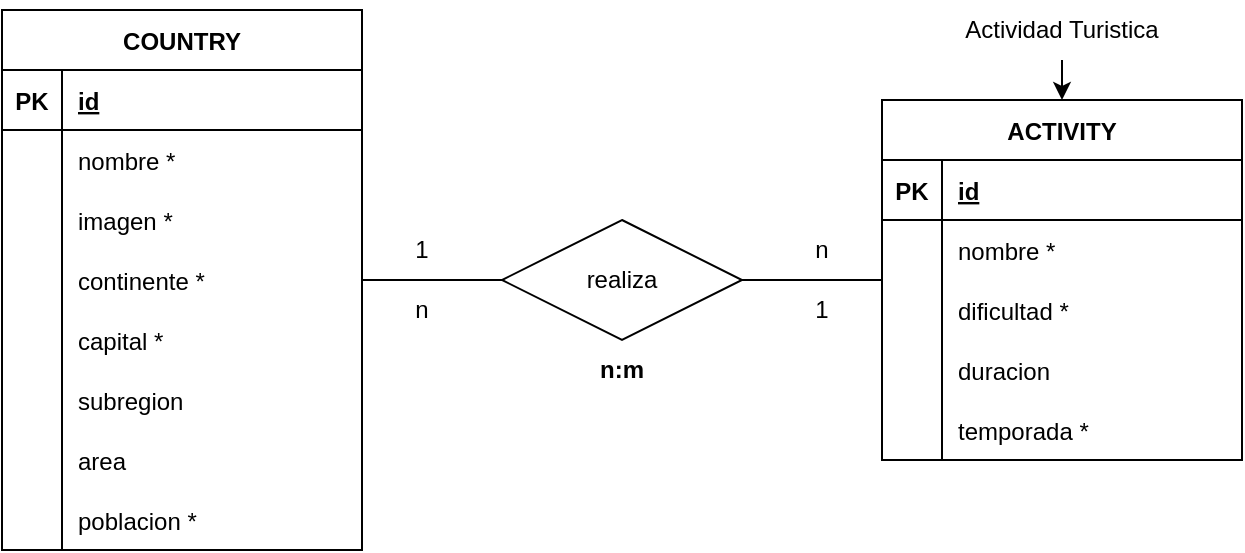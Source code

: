 <mxfile version="20.8.10" type="device"><diagram name="Modelo Entidad-Relacion (MER)" id="_hGGzAEYzQsQ9U1PO_si"><mxGraphModel dx="864" dy="526" grid="1" gridSize="10" guides="1" tooltips="1" connect="1" arrows="1" fold="1" page="1" pageScale="1" pageWidth="4681" pageHeight="3300" math="0" shadow="0"><root><mxCell id="0"/><mxCell id="1" parent="0"/><mxCell id="8cuVLPkMEkRm0gsegj_5-1" value="COUNTRY" style="shape=table;startSize=30;container=1;collapsible=1;childLayout=tableLayout;fixedRows=1;rowLines=0;fontStyle=1;align=center;resizeLast=1;" vertex="1" parent="1"><mxGeometry x="1100" y="745" width="180" height="270" as="geometry"/></mxCell><mxCell id="8cuVLPkMEkRm0gsegj_5-2" value="" style="shape=tableRow;horizontal=0;startSize=0;swimlaneHead=0;swimlaneBody=0;fillColor=none;collapsible=0;dropTarget=0;points=[[0,0.5],[1,0.5]];portConstraint=eastwest;top=0;left=0;right=0;bottom=1;" vertex="1" parent="8cuVLPkMEkRm0gsegj_5-1"><mxGeometry y="30" width="180" height="30" as="geometry"/></mxCell><mxCell id="8cuVLPkMEkRm0gsegj_5-3" value="PK" style="shape=partialRectangle;connectable=0;fillColor=none;top=0;left=0;bottom=0;right=0;fontStyle=1;overflow=hidden;" vertex="1" parent="8cuVLPkMEkRm0gsegj_5-2"><mxGeometry width="30" height="30" as="geometry"><mxRectangle width="30" height="30" as="alternateBounds"/></mxGeometry></mxCell><mxCell id="8cuVLPkMEkRm0gsegj_5-4" value="id" style="shape=partialRectangle;connectable=0;fillColor=none;top=0;left=0;bottom=0;right=0;align=left;spacingLeft=6;fontStyle=5;overflow=hidden;" vertex="1" parent="8cuVLPkMEkRm0gsegj_5-2"><mxGeometry x="30" width="150" height="30" as="geometry"><mxRectangle width="150" height="30" as="alternateBounds"/></mxGeometry></mxCell><mxCell id="8cuVLPkMEkRm0gsegj_5-5" value="" style="shape=tableRow;horizontal=0;startSize=0;swimlaneHead=0;swimlaneBody=0;fillColor=none;collapsible=0;dropTarget=0;points=[[0,0.5],[1,0.5]];portConstraint=eastwest;top=0;left=0;right=0;bottom=0;" vertex="1" parent="8cuVLPkMEkRm0gsegj_5-1"><mxGeometry y="60" width="180" height="30" as="geometry"/></mxCell><mxCell id="8cuVLPkMEkRm0gsegj_5-6" value="" style="shape=partialRectangle;connectable=0;fillColor=none;top=0;left=0;bottom=0;right=0;editable=1;overflow=hidden;" vertex="1" parent="8cuVLPkMEkRm0gsegj_5-5"><mxGeometry width="30" height="30" as="geometry"><mxRectangle width="30" height="30" as="alternateBounds"/></mxGeometry></mxCell><mxCell id="8cuVLPkMEkRm0gsegj_5-7" value="nombre *" style="shape=partialRectangle;connectable=0;fillColor=none;top=0;left=0;bottom=0;right=0;align=left;spacingLeft=6;overflow=hidden;" vertex="1" parent="8cuVLPkMEkRm0gsegj_5-5"><mxGeometry x="30" width="150" height="30" as="geometry"><mxRectangle width="150" height="30" as="alternateBounds"/></mxGeometry></mxCell><mxCell id="8cuVLPkMEkRm0gsegj_5-8" value="" style="shape=tableRow;horizontal=0;startSize=0;swimlaneHead=0;swimlaneBody=0;fillColor=none;collapsible=0;dropTarget=0;points=[[0,0.5],[1,0.5]];portConstraint=eastwest;top=0;left=0;right=0;bottom=0;" vertex="1" parent="8cuVLPkMEkRm0gsegj_5-1"><mxGeometry y="90" width="180" height="30" as="geometry"/></mxCell><mxCell id="8cuVLPkMEkRm0gsegj_5-9" value="" style="shape=partialRectangle;connectable=0;fillColor=none;top=0;left=0;bottom=0;right=0;editable=1;overflow=hidden;" vertex="1" parent="8cuVLPkMEkRm0gsegj_5-8"><mxGeometry width="30" height="30" as="geometry"><mxRectangle width="30" height="30" as="alternateBounds"/></mxGeometry></mxCell><mxCell id="8cuVLPkMEkRm0gsegj_5-10" value="imagen *" style="shape=partialRectangle;connectable=0;fillColor=none;top=0;left=0;bottom=0;right=0;align=left;spacingLeft=6;overflow=hidden;" vertex="1" parent="8cuVLPkMEkRm0gsegj_5-8"><mxGeometry x="30" width="150" height="30" as="geometry"><mxRectangle width="150" height="30" as="alternateBounds"/></mxGeometry></mxCell><mxCell id="8cuVLPkMEkRm0gsegj_5-11" value="" style="shape=tableRow;horizontal=0;startSize=0;swimlaneHead=0;swimlaneBody=0;fillColor=none;collapsible=0;dropTarget=0;points=[[0,0.5],[1,0.5]];portConstraint=eastwest;top=0;left=0;right=0;bottom=0;" vertex="1" parent="8cuVLPkMEkRm0gsegj_5-1"><mxGeometry y="120" width="180" height="30" as="geometry"/></mxCell><mxCell id="8cuVLPkMEkRm0gsegj_5-12" value="" style="shape=partialRectangle;connectable=0;fillColor=none;top=0;left=0;bottom=0;right=0;editable=1;overflow=hidden;" vertex="1" parent="8cuVLPkMEkRm0gsegj_5-11"><mxGeometry width="30" height="30" as="geometry"><mxRectangle width="30" height="30" as="alternateBounds"/></mxGeometry></mxCell><mxCell id="8cuVLPkMEkRm0gsegj_5-13" value="continente *" style="shape=partialRectangle;connectable=0;fillColor=none;top=0;left=0;bottom=0;right=0;align=left;spacingLeft=6;overflow=hidden;" vertex="1" parent="8cuVLPkMEkRm0gsegj_5-11"><mxGeometry x="30" width="150" height="30" as="geometry"><mxRectangle width="150" height="30" as="alternateBounds"/></mxGeometry></mxCell><mxCell id="8cuVLPkMEkRm0gsegj_5-14" value="" style="shape=tableRow;horizontal=0;startSize=0;swimlaneHead=0;swimlaneBody=0;fillColor=none;collapsible=0;dropTarget=0;points=[[0,0.5],[1,0.5]];portConstraint=eastwest;top=0;left=0;right=0;bottom=0;" vertex="1" parent="8cuVLPkMEkRm0gsegj_5-1"><mxGeometry y="150" width="180" height="30" as="geometry"/></mxCell><mxCell id="8cuVLPkMEkRm0gsegj_5-15" value="" style="shape=partialRectangle;connectable=0;fillColor=none;top=0;left=0;bottom=0;right=0;editable=1;overflow=hidden;" vertex="1" parent="8cuVLPkMEkRm0gsegj_5-14"><mxGeometry width="30" height="30" as="geometry"><mxRectangle width="30" height="30" as="alternateBounds"/></mxGeometry></mxCell><mxCell id="8cuVLPkMEkRm0gsegj_5-16" value="capital *" style="shape=partialRectangle;connectable=0;fillColor=none;top=0;left=0;bottom=0;right=0;align=left;spacingLeft=6;overflow=hidden;" vertex="1" parent="8cuVLPkMEkRm0gsegj_5-14"><mxGeometry x="30" width="150" height="30" as="geometry"><mxRectangle width="150" height="30" as="alternateBounds"/></mxGeometry></mxCell><mxCell id="8cuVLPkMEkRm0gsegj_5-17" value="" style="shape=tableRow;horizontal=0;startSize=0;swimlaneHead=0;swimlaneBody=0;fillColor=none;collapsible=0;dropTarget=0;points=[[0,0.5],[1,0.5]];portConstraint=eastwest;top=0;left=0;right=0;bottom=0;" vertex="1" parent="8cuVLPkMEkRm0gsegj_5-1"><mxGeometry y="180" width="180" height="30" as="geometry"/></mxCell><mxCell id="8cuVLPkMEkRm0gsegj_5-18" value="" style="shape=partialRectangle;connectable=0;fillColor=none;top=0;left=0;bottom=0;right=0;editable=1;overflow=hidden;" vertex="1" parent="8cuVLPkMEkRm0gsegj_5-17"><mxGeometry width="30" height="30" as="geometry"><mxRectangle width="30" height="30" as="alternateBounds"/></mxGeometry></mxCell><mxCell id="8cuVLPkMEkRm0gsegj_5-19" value="subregion" style="shape=partialRectangle;connectable=0;fillColor=none;top=0;left=0;bottom=0;right=0;align=left;spacingLeft=6;overflow=hidden;" vertex="1" parent="8cuVLPkMEkRm0gsegj_5-17"><mxGeometry x="30" width="150" height="30" as="geometry"><mxRectangle width="150" height="30" as="alternateBounds"/></mxGeometry></mxCell><mxCell id="8cuVLPkMEkRm0gsegj_5-20" value="" style="shape=tableRow;horizontal=0;startSize=0;swimlaneHead=0;swimlaneBody=0;fillColor=none;collapsible=0;dropTarget=0;points=[[0,0.5],[1,0.5]];portConstraint=eastwest;top=0;left=0;right=0;bottom=0;" vertex="1" parent="8cuVLPkMEkRm0gsegj_5-1"><mxGeometry y="210" width="180" height="30" as="geometry"/></mxCell><mxCell id="8cuVLPkMEkRm0gsegj_5-21" value="" style="shape=partialRectangle;connectable=0;fillColor=none;top=0;left=0;bottom=0;right=0;editable=1;overflow=hidden;" vertex="1" parent="8cuVLPkMEkRm0gsegj_5-20"><mxGeometry width="30" height="30" as="geometry"><mxRectangle width="30" height="30" as="alternateBounds"/></mxGeometry></mxCell><mxCell id="8cuVLPkMEkRm0gsegj_5-22" value="area" style="shape=partialRectangle;connectable=0;fillColor=none;top=0;left=0;bottom=0;right=0;align=left;spacingLeft=6;overflow=hidden;" vertex="1" parent="8cuVLPkMEkRm0gsegj_5-20"><mxGeometry x="30" width="150" height="30" as="geometry"><mxRectangle width="150" height="30" as="alternateBounds"/></mxGeometry></mxCell><mxCell id="8cuVLPkMEkRm0gsegj_5-23" value="" style="shape=tableRow;horizontal=0;startSize=0;swimlaneHead=0;swimlaneBody=0;fillColor=none;collapsible=0;dropTarget=0;points=[[0,0.5],[1,0.5]];portConstraint=eastwest;top=0;left=0;right=0;bottom=0;" vertex="1" parent="8cuVLPkMEkRm0gsegj_5-1"><mxGeometry y="240" width="180" height="30" as="geometry"/></mxCell><mxCell id="8cuVLPkMEkRm0gsegj_5-24" value="" style="shape=partialRectangle;connectable=0;fillColor=none;top=0;left=0;bottom=0;right=0;editable=1;overflow=hidden;" vertex="1" parent="8cuVLPkMEkRm0gsegj_5-23"><mxGeometry width="30" height="30" as="geometry"><mxRectangle width="30" height="30" as="alternateBounds"/></mxGeometry></mxCell><mxCell id="8cuVLPkMEkRm0gsegj_5-25" value="poblacion *" style="shape=partialRectangle;connectable=0;fillColor=none;top=0;left=0;bottom=0;right=0;align=left;spacingLeft=6;overflow=hidden;" vertex="1" parent="8cuVLPkMEkRm0gsegj_5-23"><mxGeometry x="30" width="150" height="30" as="geometry"><mxRectangle width="150" height="30" as="alternateBounds"/></mxGeometry></mxCell><mxCell id="8cuVLPkMEkRm0gsegj_5-26" value="ACTIVITY" style="shape=table;startSize=30;container=1;collapsible=1;childLayout=tableLayout;fixedRows=1;rowLines=0;fontStyle=1;align=center;resizeLast=1;" vertex="1" parent="1"><mxGeometry x="1540" y="790" width="180" height="180" as="geometry"/></mxCell><mxCell id="8cuVLPkMEkRm0gsegj_5-27" value="" style="shape=tableRow;horizontal=0;startSize=0;swimlaneHead=0;swimlaneBody=0;fillColor=none;collapsible=0;dropTarget=0;points=[[0,0.5],[1,0.5]];portConstraint=eastwest;top=0;left=0;right=0;bottom=1;" vertex="1" parent="8cuVLPkMEkRm0gsegj_5-26"><mxGeometry y="30" width="180" height="30" as="geometry"/></mxCell><mxCell id="8cuVLPkMEkRm0gsegj_5-28" value="PK" style="shape=partialRectangle;connectable=0;fillColor=none;top=0;left=0;bottom=0;right=0;fontStyle=1;overflow=hidden;" vertex="1" parent="8cuVLPkMEkRm0gsegj_5-27"><mxGeometry width="30" height="30" as="geometry"><mxRectangle width="30" height="30" as="alternateBounds"/></mxGeometry></mxCell><mxCell id="8cuVLPkMEkRm0gsegj_5-29" value="id" style="shape=partialRectangle;connectable=0;fillColor=none;top=0;left=0;bottom=0;right=0;align=left;spacingLeft=6;fontStyle=5;overflow=hidden;" vertex="1" parent="8cuVLPkMEkRm0gsegj_5-27"><mxGeometry x="30" width="150" height="30" as="geometry"><mxRectangle width="150" height="30" as="alternateBounds"/></mxGeometry></mxCell><mxCell id="8cuVLPkMEkRm0gsegj_5-30" value="" style="shape=tableRow;horizontal=0;startSize=0;swimlaneHead=0;swimlaneBody=0;fillColor=none;collapsible=0;dropTarget=0;points=[[0,0.5],[1,0.5]];portConstraint=eastwest;top=0;left=0;right=0;bottom=0;" vertex="1" parent="8cuVLPkMEkRm0gsegj_5-26"><mxGeometry y="60" width="180" height="30" as="geometry"/></mxCell><mxCell id="8cuVLPkMEkRm0gsegj_5-31" value="" style="shape=partialRectangle;connectable=0;fillColor=none;top=0;left=0;bottom=0;right=0;editable=1;overflow=hidden;" vertex="1" parent="8cuVLPkMEkRm0gsegj_5-30"><mxGeometry width="30" height="30" as="geometry"><mxRectangle width="30" height="30" as="alternateBounds"/></mxGeometry></mxCell><mxCell id="8cuVLPkMEkRm0gsegj_5-32" value="nombre *" style="shape=partialRectangle;connectable=0;fillColor=none;top=0;left=0;bottom=0;right=0;align=left;spacingLeft=6;overflow=hidden;" vertex="1" parent="8cuVLPkMEkRm0gsegj_5-30"><mxGeometry x="30" width="150" height="30" as="geometry"><mxRectangle width="150" height="30" as="alternateBounds"/></mxGeometry></mxCell><mxCell id="8cuVLPkMEkRm0gsegj_5-33" value="" style="shape=tableRow;horizontal=0;startSize=0;swimlaneHead=0;swimlaneBody=0;fillColor=none;collapsible=0;dropTarget=0;points=[[0,0.5],[1,0.5]];portConstraint=eastwest;top=0;left=0;right=0;bottom=0;" vertex="1" parent="8cuVLPkMEkRm0gsegj_5-26"><mxGeometry y="90" width="180" height="30" as="geometry"/></mxCell><mxCell id="8cuVLPkMEkRm0gsegj_5-34" value="" style="shape=partialRectangle;connectable=0;fillColor=none;top=0;left=0;bottom=0;right=0;editable=1;overflow=hidden;" vertex="1" parent="8cuVLPkMEkRm0gsegj_5-33"><mxGeometry width="30" height="30" as="geometry"><mxRectangle width="30" height="30" as="alternateBounds"/></mxGeometry></mxCell><mxCell id="8cuVLPkMEkRm0gsegj_5-35" value="dificultad *" style="shape=partialRectangle;connectable=0;fillColor=none;top=0;left=0;bottom=0;right=0;align=left;spacingLeft=6;overflow=hidden;" vertex="1" parent="8cuVLPkMEkRm0gsegj_5-33"><mxGeometry x="30" width="150" height="30" as="geometry"><mxRectangle width="150" height="30" as="alternateBounds"/></mxGeometry></mxCell><mxCell id="8cuVLPkMEkRm0gsegj_5-36" value="" style="shape=tableRow;horizontal=0;startSize=0;swimlaneHead=0;swimlaneBody=0;fillColor=none;collapsible=0;dropTarget=0;points=[[0,0.5],[1,0.5]];portConstraint=eastwest;top=0;left=0;right=0;bottom=0;" vertex="1" parent="8cuVLPkMEkRm0gsegj_5-26"><mxGeometry y="120" width="180" height="30" as="geometry"/></mxCell><mxCell id="8cuVLPkMEkRm0gsegj_5-37" value="" style="shape=partialRectangle;connectable=0;fillColor=none;top=0;left=0;bottom=0;right=0;editable=1;overflow=hidden;" vertex="1" parent="8cuVLPkMEkRm0gsegj_5-36"><mxGeometry width="30" height="30" as="geometry"><mxRectangle width="30" height="30" as="alternateBounds"/></mxGeometry></mxCell><mxCell id="8cuVLPkMEkRm0gsegj_5-38" value="duracion" style="shape=partialRectangle;connectable=0;fillColor=none;top=0;left=0;bottom=0;right=0;align=left;spacingLeft=6;overflow=hidden;" vertex="1" parent="8cuVLPkMEkRm0gsegj_5-36"><mxGeometry x="30" width="150" height="30" as="geometry"><mxRectangle width="150" height="30" as="alternateBounds"/></mxGeometry></mxCell><mxCell id="8cuVLPkMEkRm0gsegj_5-39" value="" style="shape=tableRow;horizontal=0;startSize=0;swimlaneHead=0;swimlaneBody=0;fillColor=none;collapsible=0;dropTarget=0;points=[[0,0.5],[1,0.5]];portConstraint=eastwest;top=0;left=0;right=0;bottom=0;" vertex="1" parent="8cuVLPkMEkRm0gsegj_5-26"><mxGeometry y="150" width="180" height="30" as="geometry"/></mxCell><mxCell id="8cuVLPkMEkRm0gsegj_5-40" value="" style="shape=partialRectangle;connectable=0;fillColor=none;top=0;left=0;bottom=0;right=0;editable=1;overflow=hidden;" vertex="1" parent="8cuVLPkMEkRm0gsegj_5-39"><mxGeometry width="30" height="30" as="geometry"><mxRectangle width="30" height="30" as="alternateBounds"/></mxGeometry></mxCell><mxCell id="8cuVLPkMEkRm0gsegj_5-41" value="temporada *" style="shape=partialRectangle;connectable=0;fillColor=none;top=0;left=0;bottom=0;right=0;align=left;spacingLeft=6;overflow=hidden;" vertex="1" parent="8cuVLPkMEkRm0gsegj_5-39"><mxGeometry x="30" width="150" height="30" as="geometry"><mxRectangle width="150" height="30" as="alternateBounds"/></mxGeometry></mxCell><mxCell id="8cuVLPkMEkRm0gsegj_5-42" value="realiza" style="shape=rhombus;perimeter=rhombusPerimeter;whiteSpace=wrap;html=1;align=center;" vertex="1" parent="1"><mxGeometry x="1350" y="850" width="120" height="60" as="geometry"/></mxCell><mxCell id="8cuVLPkMEkRm0gsegj_5-43" value="Actividad Turistica" style="text;html=1;strokeColor=none;fillColor=none;align=center;verticalAlign=middle;whiteSpace=wrap;rounded=0;" vertex="1" parent="1"><mxGeometry x="1555" y="740" width="150" height="30" as="geometry"/></mxCell><mxCell id="8cuVLPkMEkRm0gsegj_5-48" value="" style="endArrow=classic;html=1;rounded=0;" edge="1" parent="1" source="8cuVLPkMEkRm0gsegj_5-43" target="8cuVLPkMEkRm0gsegj_5-26"><mxGeometry width="50" height="50" relative="1" as="geometry"><mxPoint x="1430" y="950" as="sourcePoint"/><mxPoint x="1480" y="900" as="targetPoint"/></mxGeometry></mxCell><mxCell id="8cuVLPkMEkRm0gsegj_5-49" value="" style="endArrow=none;html=1;rounded=0;" edge="1" parent="1" source="8cuVLPkMEkRm0gsegj_5-1" target="8cuVLPkMEkRm0gsegj_5-42"><mxGeometry relative="1" as="geometry"><mxPoint x="1330" y="880" as="sourcePoint"/><mxPoint x="1420" y="870" as="targetPoint"/></mxGeometry></mxCell><mxCell id="8cuVLPkMEkRm0gsegj_5-50" value="" style="endArrow=none;html=1;rounded=0;" edge="1" parent="1" source="8cuVLPkMEkRm0gsegj_5-26" target="8cuVLPkMEkRm0gsegj_5-42"><mxGeometry relative="1" as="geometry"><mxPoint x="1330" y="880" as="sourcePoint"/><mxPoint x="1490" y="880" as="targetPoint"/></mxGeometry></mxCell><mxCell id="8cuVLPkMEkRm0gsegj_5-51" value="1" style="text;html=1;strokeColor=none;fillColor=none;align=center;verticalAlign=middle;whiteSpace=wrap;rounded=0;" vertex="1" parent="1"><mxGeometry x="1280" y="850" width="60" height="30" as="geometry"/></mxCell><mxCell id="8cuVLPkMEkRm0gsegj_5-52" value="n" style="text;html=1;strokeColor=none;fillColor=none;align=center;verticalAlign=middle;whiteSpace=wrap;rounded=0;" vertex="1" parent="1"><mxGeometry x="1280" y="880" width="60" height="30" as="geometry"/></mxCell><mxCell id="8cuVLPkMEkRm0gsegj_5-53" value="1" style="text;html=1;strokeColor=none;fillColor=none;align=center;verticalAlign=middle;whiteSpace=wrap;rounded=0;" vertex="1" parent="1"><mxGeometry x="1480" y="880" width="60" height="30" as="geometry"/></mxCell><mxCell id="8cuVLPkMEkRm0gsegj_5-54" value="n" style="text;html=1;strokeColor=none;fillColor=none;align=center;verticalAlign=middle;whiteSpace=wrap;rounded=0;" vertex="1" parent="1"><mxGeometry x="1480" y="850" width="60" height="30" as="geometry"/></mxCell><mxCell id="8cuVLPkMEkRm0gsegj_5-55" value="n:m" style="text;html=1;strokeColor=none;fillColor=none;align=center;verticalAlign=middle;whiteSpace=wrap;rounded=0;fontStyle=1" vertex="1" parent="1"><mxGeometry x="1380" y="910" width="60" height="30" as="geometry"/></mxCell></root></mxGraphModel></diagram></mxfile>